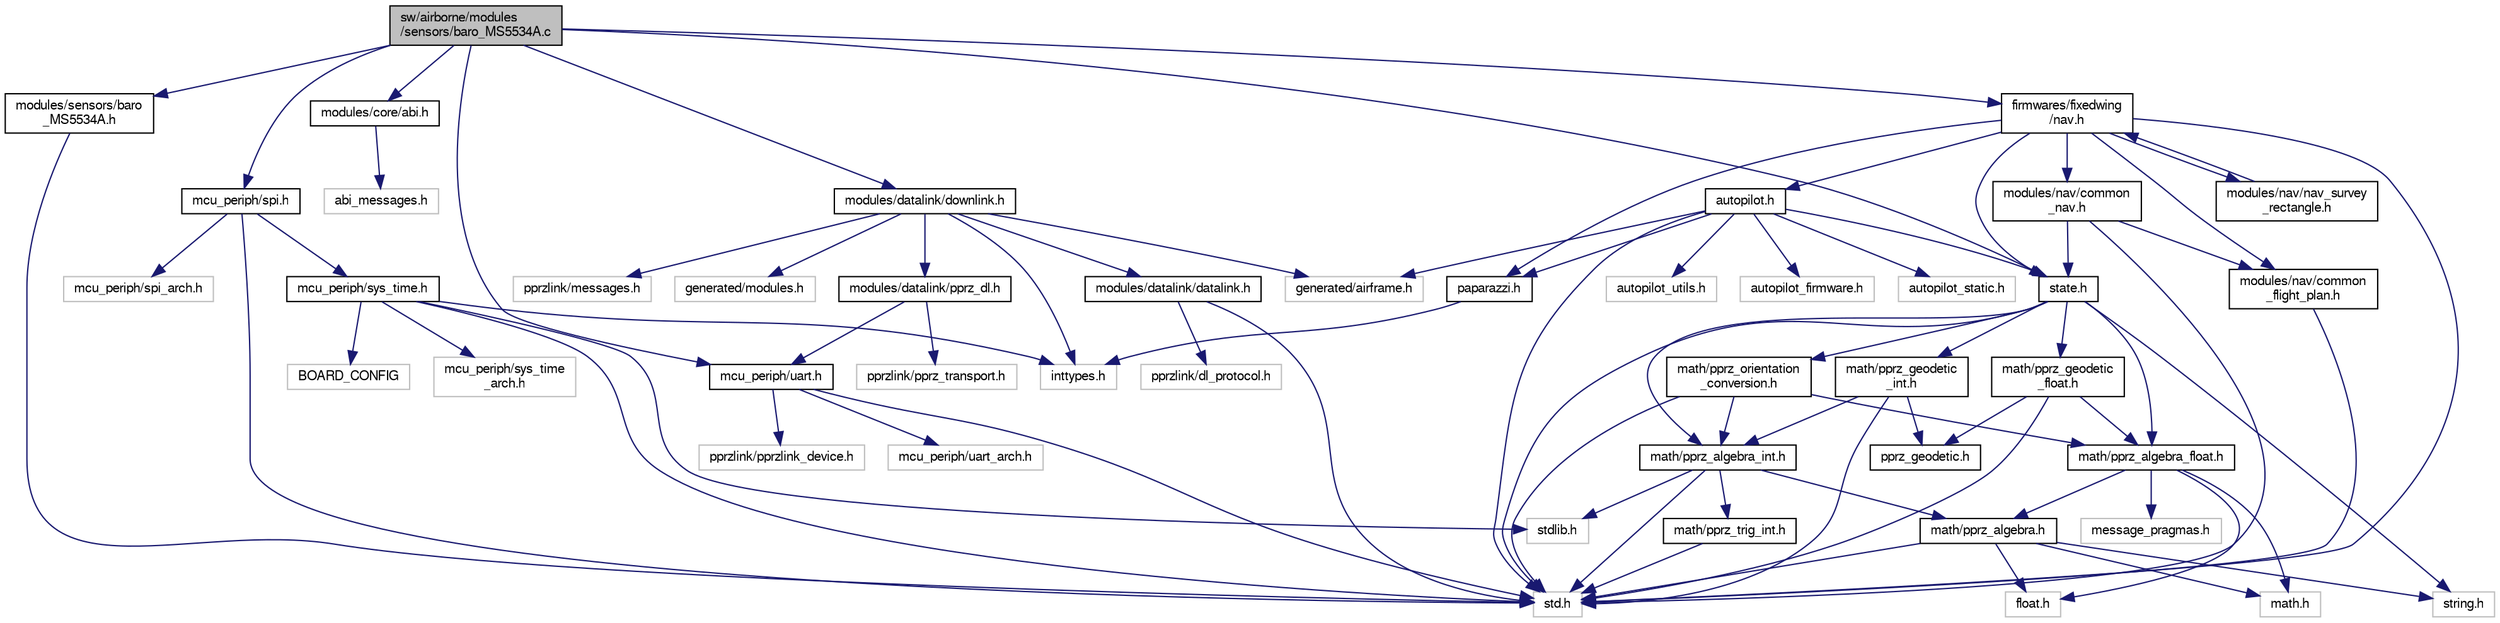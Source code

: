 digraph "sw/airborne/modules/sensors/baro_MS5534A.c"
{
  edge [fontname="FreeSans",fontsize="10",labelfontname="FreeSans",labelfontsize="10"];
  node [fontname="FreeSans",fontsize="10",shape=record];
  Node1 [label="sw/airborne/modules\l/sensors/baro_MS5534A.c",height=0.2,width=0.4,color="black", fillcolor="grey75", style="filled", fontcolor="black"];
  Node1 -> Node2 [color="midnightblue",fontsize="10",style="solid",fontname="FreeSans"];
  Node2 [label="modules/sensors/baro\l_MS5534A.h",height=0.2,width=0.4,color="black", fillcolor="white", style="filled",URL="$modules_2sensors_2baro__MS5534A_8h.html",tooltip="Handling of the MS5534a pressure sensor. "];
  Node2 -> Node3 [color="midnightblue",fontsize="10",style="solid",fontname="FreeSans"];
  Node3 [label="std.h",height=0.2,width=0.4,color="grey75", fillcolor="white", style="filled"];
  Node1 -> Node4 [color="midnightblue",fontsize="10",style="solid",fontname="FreeSans"];
  Node4 [label="mcu_periph/spi.h",height=0.2,width=0.4,color="black", fillcolor="white", style="filled",URL="$spi_8h.html",tooltip="Architecture independent SPI (Serial Peripheral Interface) API. "];
  Node4 -> Node3 [color="midnightblue",fontsize="10",style="solid",fontname="FreeSans"];
  Node4 -> Node5 [color="midnightblue",fontsize="10",style="solid",fontname="FreeSans"];
  Node5 [label="mcu_periph/spi_arch.h",height=0.2,width=0.4,color="grey75", fillcolor="white", style="filled"];
  Node4 -> Node6 [color="midnightblue",fontsize="10",style="solid",fontname="FreeSans"];
  Node6 [label="mcu_periph/sys_time.h",height=0.2,width=0.4,color="black", fillcolor="white", style="filled",URL="$sys__time_8h.html",tooltip="Architecture independent timing functions. "];
  Node6 -> Node7 [color="midnightblue",fontsize="10",style="solid",fontname="FreeSans"];
  Node7 [label="inttypes.h",height=0.2,width=0.4,color="grey75", fillcolor="white", style="filled"];
  Node6 -> Node8 [color="midnightblue",fontsize="10",style="solid",fontname="FreeSans"];
  Node8 [label="stdlib.h",height=0.2,width=0.4,color="grey75", fillcolor="white", style="filled"];
  Node6 -> Node3 [color="midnightblue",fontsize="10",style="solid",fontname="FreeSans"];
  Node6 -> Node9 [color="midnightblue",fontsize="10",style="solid",fontname="FreeSans"];
  Node9 [label="BOARD_CONFIG",height=0.2,width=0.4,color="grey75", fillcolor="white", style="filled"];
  Node6 -> Node10 [color="midnightblue",fontsize="10",style="solid",fontname="FreeSans"];
  Node10 [label="mcu_periph/sys_time\l_arch.h",height=0.2,width=0.4,color="grey75", fillcolor="white", style="filled"];
  Node1 -> Node11 [color="midnightblue",fontsize="10",style="solid",fontname="FreeSans"];
  Node11 [label="mcu_periph/uart.h",height=0.2,width=0.4,color="black", fillcolor="white", style="filled",URL="$uart_8h.html",tooltip="arch independent UART (Universal Asynchronous Receiver/Transmitter) API "];
  Node11 -> Node12 [color="midnightblue",fontsize="10",style="solid",fontname="FreeSans"];
  Node12 [label="mcu_periph/uart_arch.h",height=0.2,width=0.4,color="grey75", fillcolor="white", style="filled"];
  Node11 -> Node13 [color="midnightblue",fontsize="10",style="solid",fontname="FreeSans"];
  Node13 [label="pprzlink/pprzlink_device.h",height=0.2,width=0.4,color="grey75", fillcolor="white", style="filled"];
  Node11 -> Node3 [color="midnightblue",fontsize="10",style="solid",fontname="FreeSans"];
  Node1 -> Node14 [color="midnightblue",fontsize="10",style="solid",fontname="FreeSans"];
  Node14 [label="modules/datalink/downlink.h",height=0.2,width=0.4,color="black", fillcolor="white", style="filled",URL="$downlink_8h.html",tooltip="Common code for AP and FBW telemetry. "];
  Node14 -> Node7 [color="midnightblue",fontsize="10",style="solid",fontname="FreeSans"];
  Node14 -> Node15 [color="midnightblue",fontsize="10",style="solid",fontname="FreeSans"];
  Node15 [label="generated/airframe.h",height=0.2,width=0.4,color="grey75", fillcolor="white", style="filled"];
  Node14 -> Node16 [color="midnightblue",fontsize="10",style="solid",fontname="FreeSans"];
  Node16 [label="pprzlink/messages.h",height=0.2,width=0.4,color="grey75", fillcolor="white", style="filled"];
  Node14 -> Node17 [color="midnightblue",fontsize="10",style="solid",fontname="FreeSans"];
  Node17 [label="modules/datalink/datalink.h",height=0.2,width=0.4,color="black", fillcolor="white", style="filled",URL="$datalink_8h.html",tooltip="Handling of messages coming from ground and other A/Cs. "];
  Node17 -> Node3 [color="midnightblue",fontsize="10",style="solid",fontname="FreeSans"];
  Node17 -> Node18 [color="midnightblue",fontsize="10",style="solid",fontname="FreeSans"];
  Node18 [label="pprzlink/dl_protocol.h",height=0.2,width=0.4,color="grey75", fillcolor="white", style="filled"];
  Node14 -> Node19 [color="midnightblue",fontsize="10",style="solid",fontname="FreeSans"];
  Node19 [label="modules/datalink/pprz_dl.h",height=0.2,width=0.4,color="black", fillcolor="white", style="filled",URL="$pprz__dl_8h.html",tooltip="Datalink using PPRZ protocol. "];
  Node19 -> Node20 [color="midnightblue",fontsize="10",style="solid",fontname="FreeSans"];
  Node20 [label="pprzlink/pprz_transport.h",height=0.2,width=0.4,color="grey75", fillcolor="white", style="filled"];
  Node19 -> Node11 [color="midnightblue",fontsize="10",style="solid",fontname="FreeSans"];
  Node14 -> Node21 [color="midnightblue",fontsize="10",style="solid",fontname="FreeSans"];
  Node21 [label="generated/modules.h",height=0.2,width=0.4,color="grey75", fillcolor="white", style="filled"];
  Node1 -> Node22 [color="midnightblue",fontsize="10",style="solid",fontname="FreeSans"];
  Node22 [label="modules/core/abi.h",height=0.2,width=0.4,color="black", fillcolor="white", style="filled",URL="$abi_8h.html",tooltip="Main include for ABI (AirBorneInterface). "];
  Node22 -> Node23 [color="midnightblue",fontsize="10",style="solid",fontname="FreeSans"];
  Node23 [label="abi_messages.h",height=0.2,width=0.4,color="grey75", fillcolor="white", style="filled"];
  Node1 -> Node24 [color="midnightblue",fontsize="10",style="solid",fontname="FreeSans"];
  Node24 [label="firmwares/fixedwing\l/nav.h",height=0.2,width=0.4,color="black", fillcolor="white", style="filled",URL="$nav_8h.html",tooltip="Fixedwing Navigation library. "];
  Node24 -> Node3 [color="midnightblue",fontsize="10",style="solid",fontname="FreeSans"];
  Node24 -> Node25 [color="midnightblue",fontsize="10",style="solid",fontname="FreeSans"];
  Node25 [label="paparazzi.h",height=0.2,width=0.4,color="black", fillcolor="white", style="filled",URL="$paparazzi_8h.html"];
  Node25 -> Node7 [color="midnightblue",fontsize="10",style="solid",fontname="FreeSans"];
  Node24 -> Node26 [color="midnightblue",fontsize="10",style="solid",fontname="FreeSans"];
  Node26 [label="state.h",height=0.2,width=0.4,color="black", fillcolor="white", style="filled",URL="$state_8h.html",tooltip="API to get/set the generic vehicle states. "];
  Node26 -> Node27 [color="midnightblue",fontsize="10",style="solid",fontname="FreeSans"];
  Node27 [label="math/pprz_algebra_int.h",height=0.2,width=0.4,color="black", fillcolor="white", style="filled",URL="$pprz__algebra__int_8h.html",tooltip="Paparazzi fixed point algebra. "];
  Node27 -> Node3 [color="midnightblue",fontsize="10",style="solid",fontname="FreeSans"];
  Node27 -> Node28 [color="midnightblue",fontsize="10",style="solid",fontname="FreeSans"];
  Node28 [label="math/pprz_algebra.h",height=0.2,width=0.4,color="black", fillcolor="white", style="filled",URL="$pprz__algebra_8h.html",tooltip="Paparazzi generic algebra macros. "];
  Node28 -> Node29 [color="midnightblue",fontsize="10",style="solid",fontname="FreeSans"];
  Node29 [label="float.h",height=0.2,width=0.4,color="grey75", fillcolor="white", style="filled"];
  Node28 -> Node30 [color="midnightblue",fontsize="10",style="solid",fontname="FreeSans"];
  Node30 [label="string.h",height=0.2,width=0.4,color="grey75", fillcolor="white", style="filled"];
  Node28 -> Node3 [color="midnightblue",fontsize="10",style="solid",fontname="FreeSans"];
  Node28 -> Node31 [color="midnightblue",fontsize="10",style="solid",fontname="FreeSans"];
  Node31 [label="math.h",height=0.2,width=0.4,color="grey75", fillcolor="white", style="filled"];
  Node27 -> Node32 [color="midnightblue",fontsize="10",style="solid",fontname="FreeSans"];
  Node32 [label="math/pprz_trig_int.h",height=0.2,width=0.4,color="black", fillcolor="white", style="filled",URL="$pprz__trig__int_8h.html",tooltip="Paparazzi fixed point trig functions. "];
  Node32 -> Node3 [color="midnightblue",fontsize="10",style="solid",fontname="FreeSans"];
  Node27 -> Node8 [color="midnightblue",fontsize="10",style="solid",fontname="FreeSans"];
  Node26 -> Node33 [color="midnightblue",fontsize="10",style="solid",fontname="FreeSans"];
  Node33 [label="math/pprz_algebra_float.h",height=0.2,width=0.4,color="black", fillcolor="white", style="filled",URL="$pprz__algebra__float_8h.html",tooltip="Paparazzi floating point algebra. "];
  Node33 -> Node28 [color="midnightblue",fontsize="10",style="solid",fontname="FreeSans"];
  Node33 -> Node34 [color="midnightblue",fontsize="10",style="solid",fontname="FreeSans"];
  Node34 [label="message_pragmas.h",height=0.2,width=0.4,color="grey75", fillcolor="white", style="filled"];
  Node33 -> Node31 [color="midnightblue",fontsize="10",style="solid",fontname="FreeSans"];
  Node33 -> Node29 [color="midnightblue",fontsize="10",style="solid",fontname="FreeSans"];
  Node26 -> Node35 [color="midnightblue",fontsize="10",style="solid",fontname="FreeSans"];
  Node35 [label="math/pprz_geodetic\l_int.h",height=0.2,width=0.4,color="black", fillcolor="white", style="filled",URL="$pprz__geodetic__int_8h.html",tooltip="Paparazzi fixed point math for geodetic calculations. "];
  Node35 -> Node36 [color="midnightblue",fontsize="10",style="solid",fontname="FreeSans"];
  Node36 [label="pprz_geodetic.h",height=0.2,width=0.4,color="black", fillcolor="white", style="filled",URL="$pprz__geodetic_8h.html",tooltip="Paparazzi generic macros for geodetic calculations. "];
  Node35 -> Node3 [color="midnightblue",fontsize="10",style="solid",fontname="FreeSans"];
  Node35 -> Node27 [color="midnightblue",fontsize="10",style="solid",fontname="FreeSans"];
  Node26 -> Node37 [color="midnightblue",fontsize="10",style="solid",fontname="FreeSans"];
  Node37 [label="math/pprz_geodetic\l_float.h",height=0.2,width=0.4,color="black", fillcolor="white", style="filled",URL="$pprz__geodetic__float_8h.html",tooltip="Paparazzi floating point math for geodetic calculations. "];
  Node37 -> Node36 [color="midnightblue",fontsize="10",style="solid",fontname="FreeSans"];
  Node37 -> Node33 [color="midnightblue",fontsize="10",style="solid",fontname="FreeSans"];
  Node37 -> Node3 [color="midnightblue",fontsize="10",style="solid",fontname="FreeSans"];
  Node26 -> Node38 [color="midnightblue",fontsize="10",style="solid",fontname="FreeSans"];
  Node38 [label="math/pprz_orientation\l_conversion.h",height=0.2,width=0.4,color="black", fillcolor="white", style="filled",URL="$pprz__orientation__conversion_8h.html",tooltip="Generic orientation representation and conversions. "];
  Node38 -> Node27 [color="midnightblue",fontsize="10",style="solid",fontname="FreeSans"];
  Node38 -> Node33 [color="midnightblue",fontsize="10",style="solid",fontname="FreeSans"];
  Node38 -> Node3 [color="midnightblue",fontsize="10",style="solid",fontname="FreeSans"];
  Node26 -> Node3 [color="midnightblue",fontsize="10",style="solid",fontname="FreeSans"];
  Node26 -> Node30 [color="midnightblue",fontsize="10",style="solid",fontname="FreeSans"];
  Node24 -> Node39 [color="midnightblue",fontsize="10",style="solid",fontname="FreeSans"];
  Node39 [label="modules/nav/nav_survey\l_rectangle.h",height=0.2,width=0.4,color="black", fillcolor="white", style="filled",URL="$nav__survey__rectangle_8h.html"];
  Node39 -> Node24 [color="midnightblue",fontsize="10",style="solid",fontname="FreeSans"];
  Node24 -> Node40 [color="midnightblue",fontsize="10",style="solid",fontname="FreeSans"];
  Node40 [label="modules/nav/common\l_flight_plan.h",height=0.2,width=0.4,color="black", fillcolor="white", style="filled",URL="$common__flight__plan_8h.html",tooltip="Common flight_plan functions shared between fixedwing and rotorcraft. "];
  Node40 -> Node3 [color="midnightblue",fontsize="10",style="solid",fontname="FreeSans"];
  Node24 -> Node41 [color="midnightblue",fontsize="10",style="solid",fontname="FreeSans"];
  Node41 [label="modules/nav/common\l_nav.h",height=0.2,width=0.4,color="black", fillcolor="white", style="filled",URL="$common__nav_8h.html"];
  Node41 -> Node3 [color="midnightblue",fontsize="10",style="solid",fontname="FreeSans"];
  Node41 -> Node26 [color="midnightblue",fontsize="10",style="solid",fontname="FreeSans"];
  Node41 -> Node40 [color="midnightblue",fontsize="10",style="solid",fontname="FreeSans"];
  Node24 -> Node42 [color="midnightblue",fontsize="10",style="solid",fontname="FreeSans"];
  Node42 [label="autopilot.h",height=0.2,width=0.4,color="black", fillcolor="white", style="filled",URL="$autopilot_8h.html",tooltip="Core autopilot interface common to all firmwares. "];
  Node42 -> Node3 [color="midnightblue",fontsize="10",style="solid",fontname="FreeSans"];
  Node42 -> Node25 [color="midnightblue",fontsize="10",style="solid",fontname="FreeSans"];
  Node42 -> Node15 [color="midnightblue",fontsize="10",style="solid",fontname="FreeSans"];
  Node42 -> Node26 [color="midnightblue",fontsize="10",style="solid",fontname="FreeSans"];
  Node42 -> Node43 [color="midnightblue",fontsize="10",style="solid",fontname="FreeSans"];
  Node43 [label="autopilot_utils.h",height=0.2,width=0.4,color="grey75", fillcolor="white", style="filled"];
  Node42 -> Node44 [color="midnightblue",fontsize="10",style="solid",fontname="FreeSans"];
  Node44 [label="autopilot_firmware.h",height=0.2,width=0.4,color="grey75", fillcolor="white", style="filled"];
  Node42 -> Node45 [color="midnightblue",fontsize="10",style="solid",fontname="FreeSans"];
  Node45 [label="autopilot_static.h",height=0.2,width=0.4,color="grey75", fillcolor="white", style="filled"];
  Node1 -> Node26 [color="midnightblue",fontsize="10",style="solid",fontname="FreeSans"];
}
